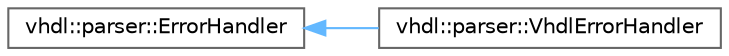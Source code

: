 digraph "Graphical Class Hierarchy"
{
 // INTERACTIVE_SVG=YES
 // LATEX_PDF_SIZE
  bgcolor="transparent";
  edge [fontname=Helvetica,fontsize=10,labelfontname=Helvetica,labelfontsize=10];
  node [fontname=Helvetica,fontsize=10,shape=box,height=0.2,width=0.4];
  rankdir="LR";
  Node0 [id="Node000000",label="vhdl::parser::ErrorHandler",height=0.2,width=0.4,color="grey40", fillcolor="white", style="filled",URL="$df/d0f/classvhdl_1_1parser_1_1_error_handler.html",tooltip=" "];
  Node0 -> Node1 [id="edge318_Node000000_Node000001",dir="back",color="steelblue1",style="solid",tooltip=" "];
  Node1 [id="Node000001",label="vhdl::parser::VhdlErrorHandler",height=0.2,width=0.4,color="grey40", fillcolor="white", style="filled",URL="$d6/da7/classvhdl_1_1parser_1_1_vhdl_error_handler.html",tooltip=" "];
}
